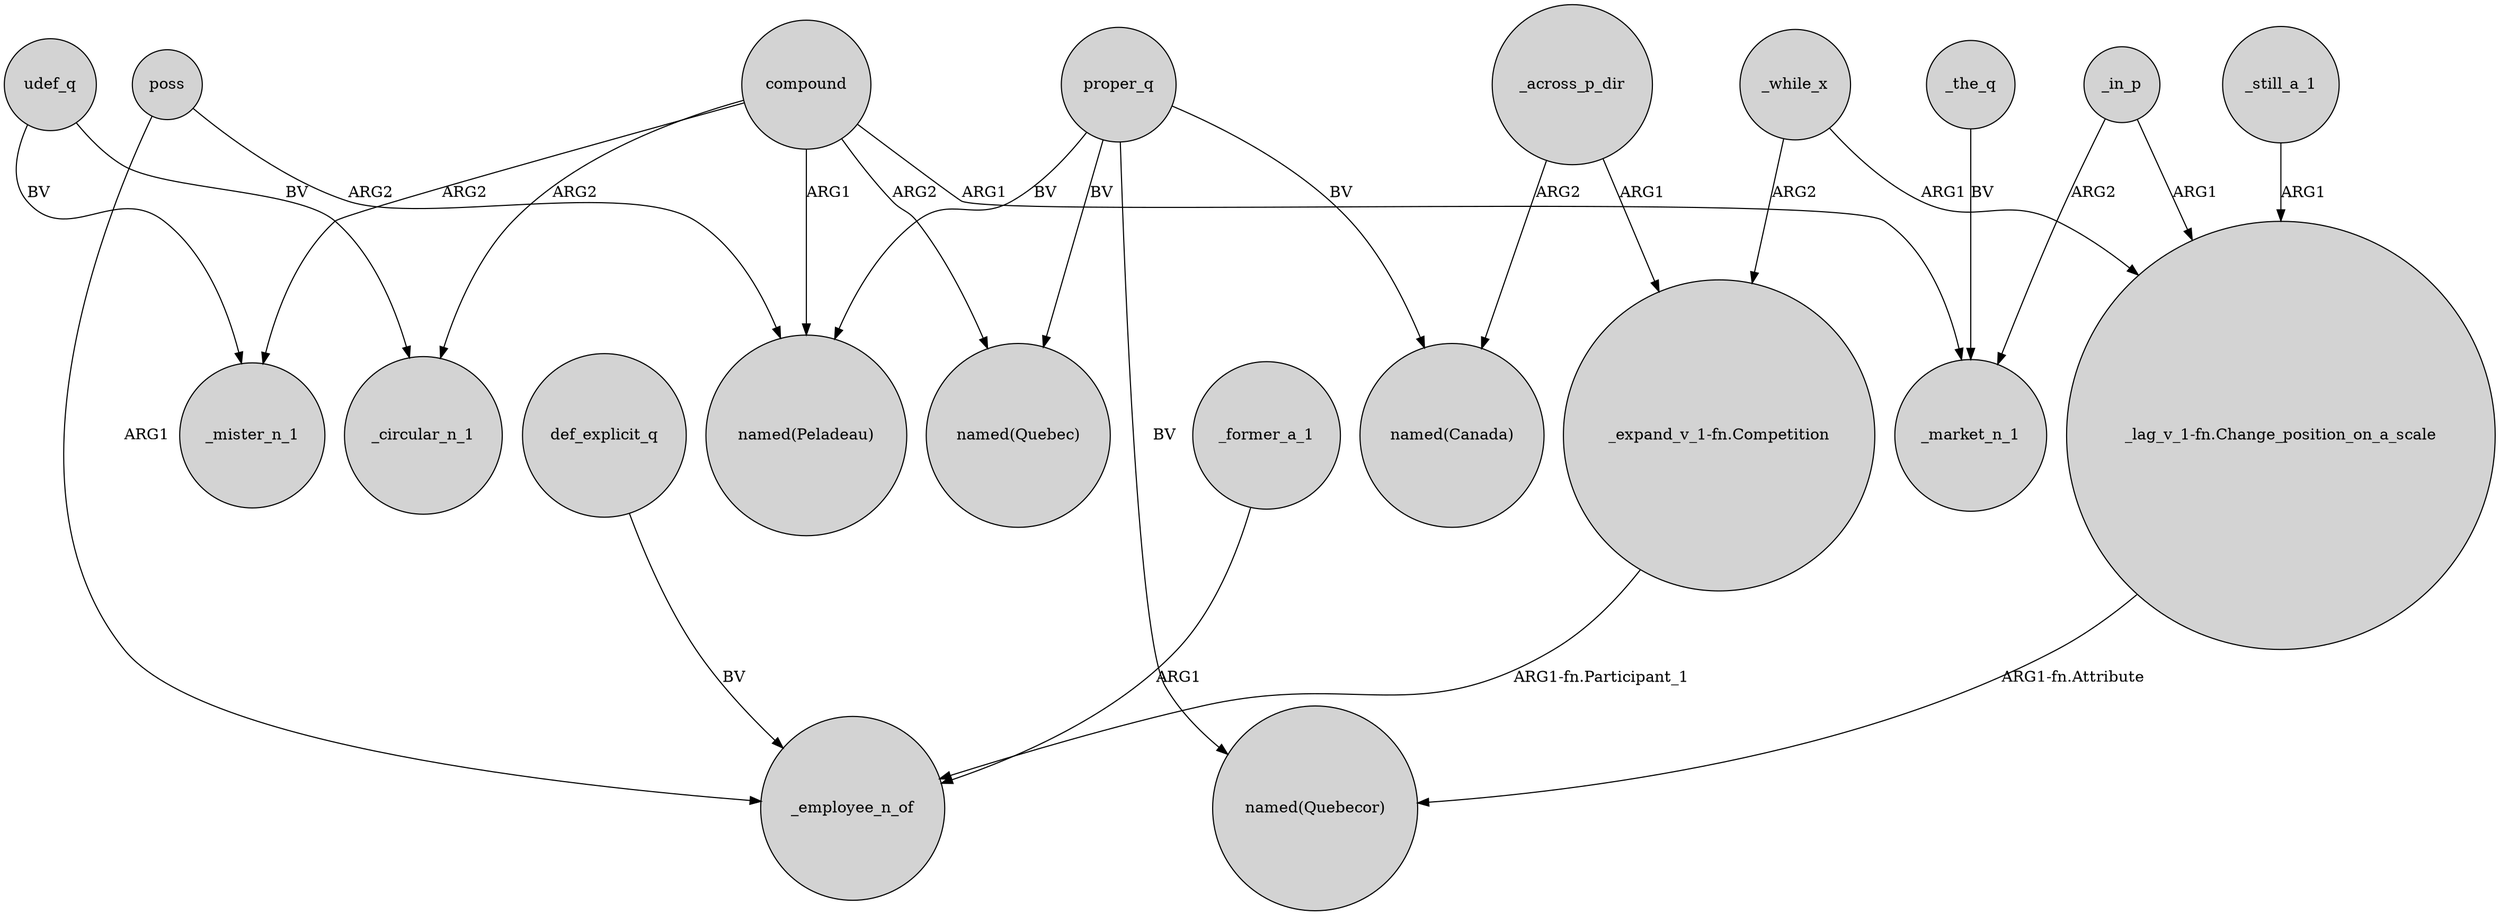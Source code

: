 digraph {
	node [shape=circle style=filled]
	compound -> _mister_n_1 [label=ARG2]
	proper_q -> "named(Quebec)" [label=BV]
	_still_a_1 -> "_lag_v_1-fn.Change_position_on_a_scale" [label=ARG1]
	_while_x -> "_expand_v_1-fn.Competition" [label=ARG2]
	poss -> "named(Peladeau)" [label=ARG2]
	_across_p_dir -> "named(Canada)" [label=ARG2]
	"_expand_v_1-fn.Competition" -> _employee_n_of [label="ARG1-fn.Participant_1"]
	udef_q -> _mister_n_1 [label=BV]
	_the_q -> _market_n_1 [label=BV]
	def_explicit_q -> _employee_n_of [label=BV]
	_former_a_1 -> _employee_n_of [label=ARG1]
	_in_p -> _market_n_1 [label=ARG2]
	compound -> "named(Quebec)" [label=ARG2]
	udef_q -> _circular_n_1 [label=BV]
	_while_x -> "_lag_v_1-fn.Change_position_on_a_scale" [label=ARG1]
	compound -> "named(Peladeau)" [label=ARG1]
	compound -> _circular_n_1 [label=ARG2]
	proper_q -> "named(Peladeau)" [label=BV]
	proper_q -> "named(Canada)" [label=BV]
	_in_p -> "_lag_v_1-fn.Change_position_on_a_scale" [label=ARG1]
	"_lag_v_1-fn.Change_position_on_a_scale" -> "named(Quebecor)" [label="ARG1-fn.Attribute"]
	compound -> _market_n_1 [label=ARG1]
	_across_p_dir -> "_expand_v_1-fn.Competition" [label=ARG1]
	proper_q -> "named(Quebecor)" [label=BV]
	poss -> _employee_n_of [label=ARG1]
}
